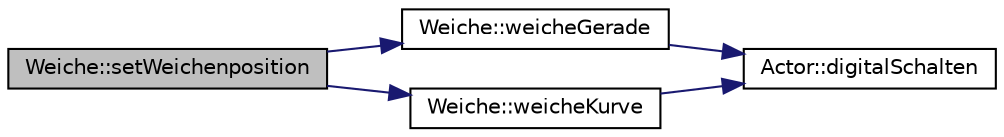 digraph "Weiche::setWeichenposition"
{
 // LATEX_PDF_SIZE
  edge [fontname="Helvetica",fontsize="10",labelfontname="Helvetica",labelfontsize="10"];
  node [fontname="Helvetica",fontsize="10",shape=record];
  rankdir="LR";
  Node1 [label="Weiche::setWeichenposition",height=0.2,width=0.4,color="black", fillcolor="grey75", style="filled", fontcolor="black",tooltip=" "];
  Node1 -> Node2 [color="midnightblue",fontsize="10",style="solid",fontname="Helvetica"];
  Node2 [label="Weiche::weicheGerade",height=0.2,width=0.4,color="black", fillcolor="white", style="filled",URL="$class_weiche.html#a21c1167f5dfc77d74f1acc79e1498fb0",tooltip=" "];
  Node2 -> Node3 [color="midnightblue",fontsize="10",style="solid",fontname="Helvetica"];
  Node3 [label="Actor::digitalSchalten",height=0.2,width=0.4,color="black", fillcolor="white", style="filled",URL="$class_actor.html#a0fa071a76d36b9d864e4235028e17198",tooltip=" "];
  Node1 -> Node4 [color="midnightblue",fontsize="10",style="solid",fontname="Helvetica"];
  Node4 [label="Weiche::weicheKurve",height=0.2,width=0.4,color="black", fillcolor="white", style="filled",URL="$class_weiche.html#a92360342b602200d6cb344dd7cf9fc7d",tooltip=" "];
  Node4 -> Node3 [color="midnightblue",fontsize="10",style="solid",fontname="Helvetica"];
}
